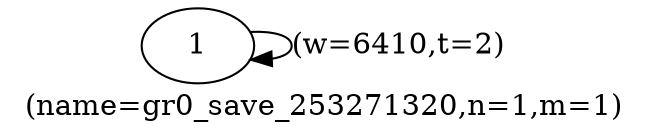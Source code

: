 digraph gr0_save_253271320 {
label="(name=gr0_save_253271320,n=1,m=1)";
	1 -> 1 [label="(w=6410,t=2)"];
1 [label="1"];
}
